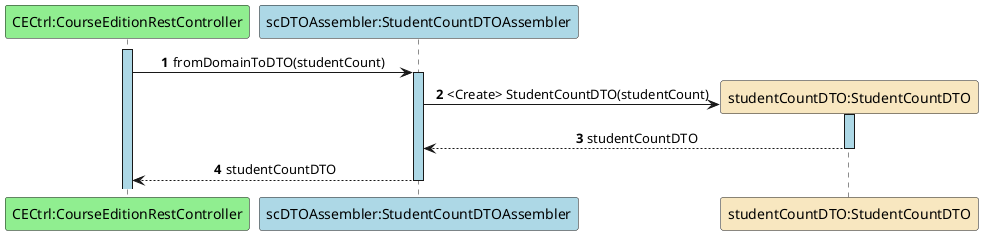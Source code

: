 @startuml

autonumber
skinparam sequenceMessageAlign center
skinparam sequenceLifeLineBackgroundColor #lightblue

participant "CECtrl:CourseEditionRestController" as ceC #lightgreen
participant "scDTOAssembler:StudentCountDTOAssembler" as A #lightblue
participant "studentCountDTO:StudentCountDTO" as DTO #strategy

activate ceC
ceC -> A ++: fromDomainToDTO(studentCount)
A -> DTO**: <Create> StudentCountDTO(studentCount)
activate DTO
DTO --> A--: studentCountDTO
A --> ceC--: studentCountDTO

@enduml